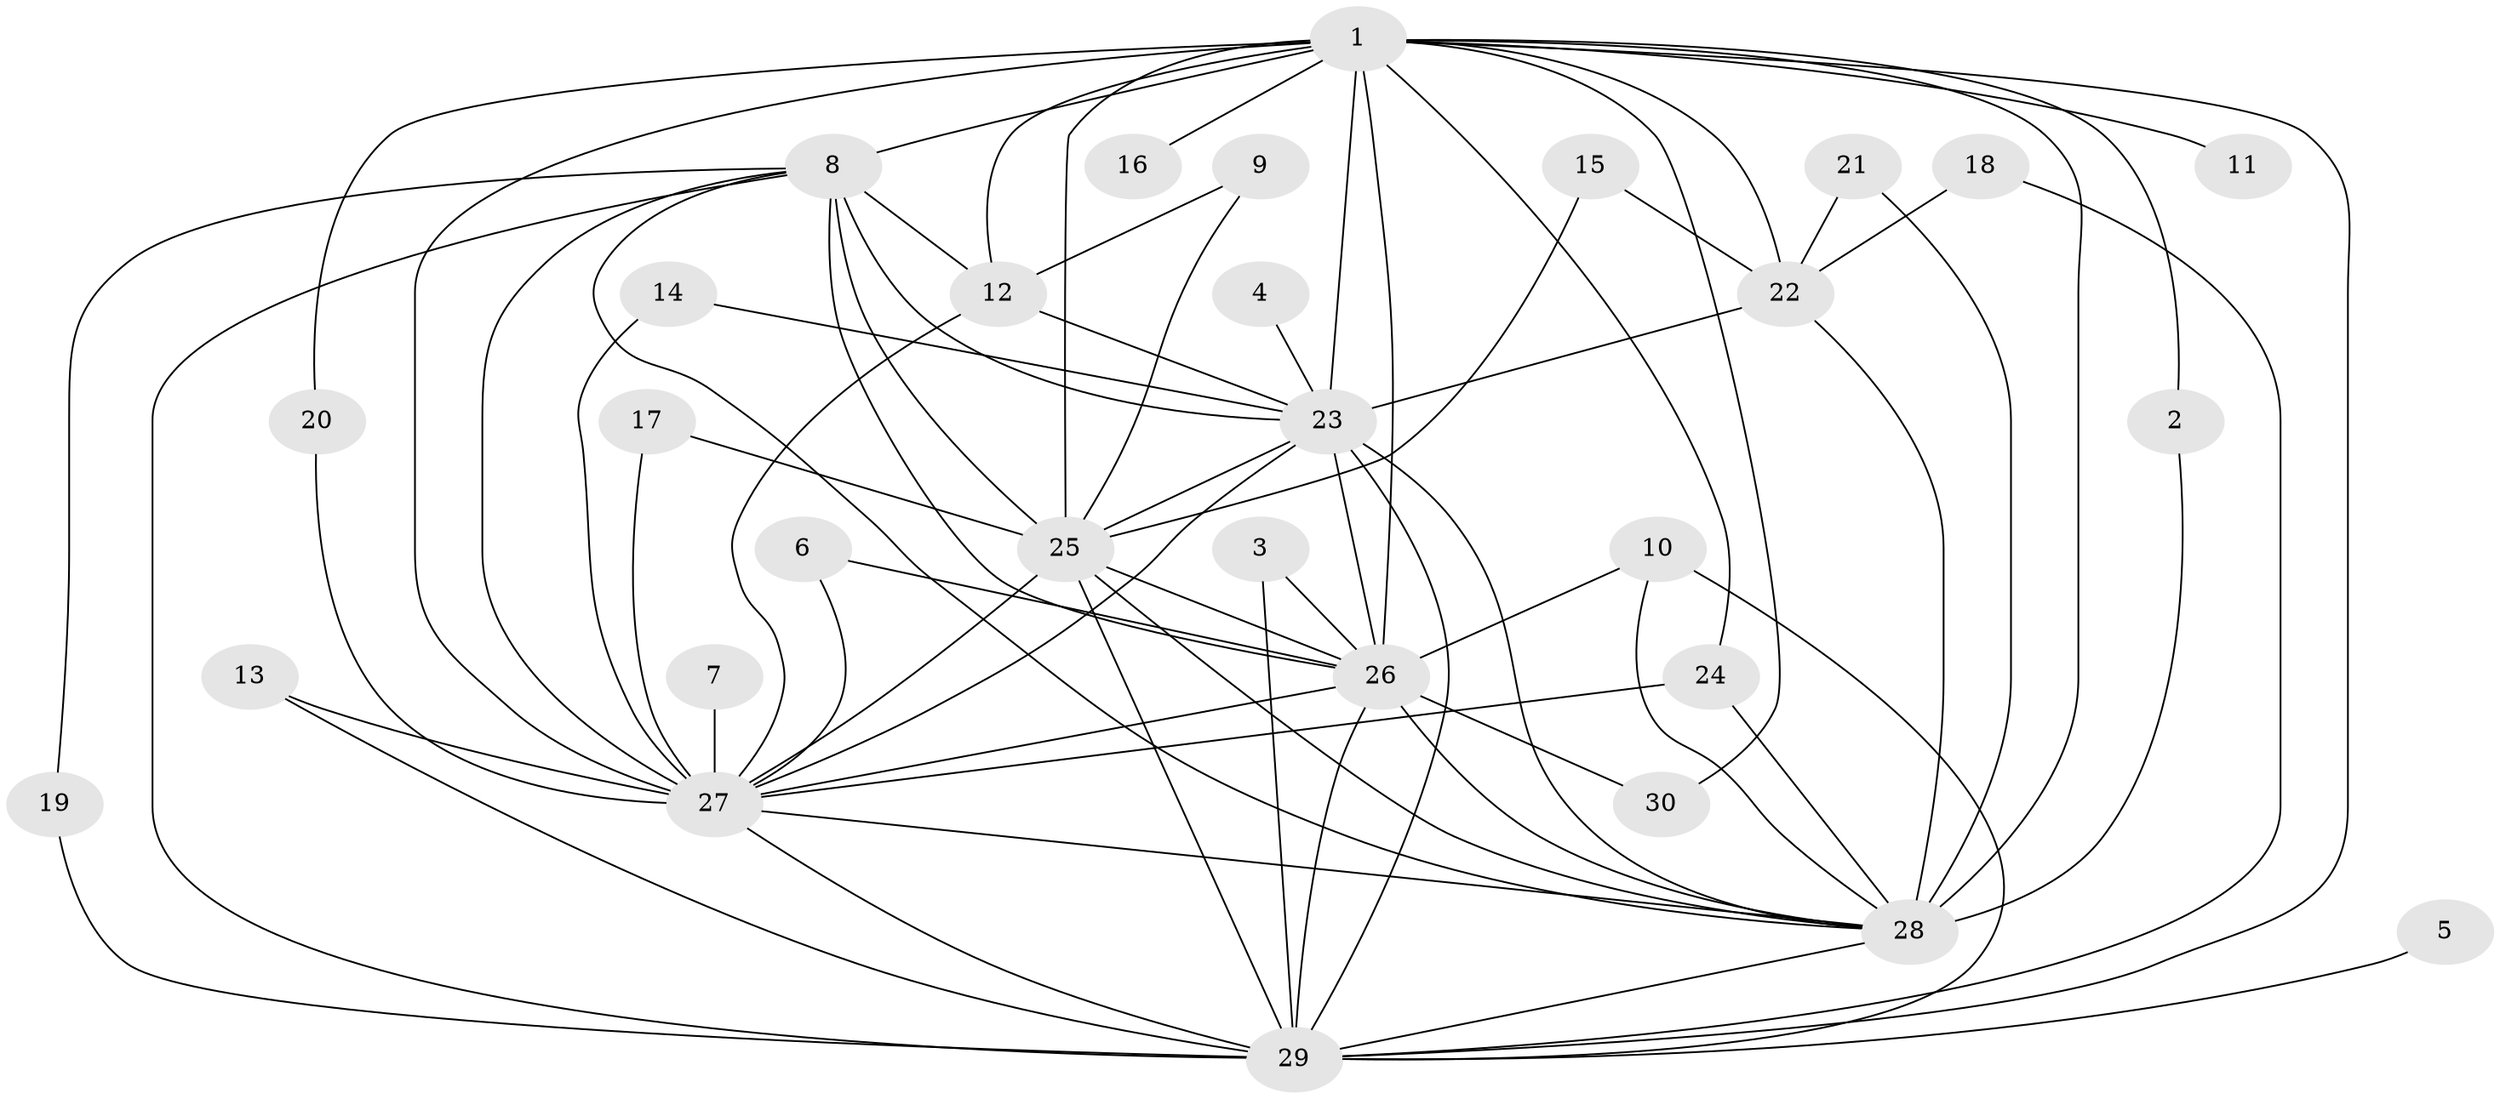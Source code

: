// original degree distribution, {18: 0.01694915254237288, 17: 0.01694915254237288, 16: 0.01694915254237288, 11: 0.01694915254237288, 14: 0.01694915254237288, 20: 0.03389830508474576, 13: 0.03389830508474576, 19: 0.01694915254237288, 3: 0.1694915254237288, 2: 0.559322033898305, 4: 0.0847457627118644, 9: 0.01694915254237288}
// Generated by graph-tools (version 1.1) at 2025/25/03/09/25 03:25:42]
// undirected, 30 vertices, 72 edges
graph export_dot {
graph [start="1"]
  node [color=gray90,style=filled];
  1;
  2;
  3;
  4;
  5;
  6;
  7;
  8;
  9;
  10;
  11;
  12;
  13;
  14;
  15;
  16;
  17;
  18;
  19;
  20;
  21;
  22;
  23;
  24;
  25;
  26;
  27;
  28;
  29;
  30;
  1 -- 2 [weight=1.0];
  1 -- 8 [weight=4.0];
  1 -- 11 [weight=2.0];
  1 -- 12 [weight=1.0];
  1 -- 16 [weight=2.0];
  1 -- 20 [weight=1.0];
  1 -- 22 [weight=2.0];
  1 -- 23 [weight=5.0];
  1 -- 24 [weight=2.0];
  1 -- 25 [weight=3.0];
  1 -- 26 [weight=3.0];
  1 -- 27 [weight=4.0];
  1 -- 28 [weight=4.0];
  1 -- 29 [weight=3.0];
  1 -- 30 [weight=1.0];
  2 -- 28 [weight=1.0];
  3 -- 26 [weight=1.0];
  3 -- 29 [weight=1.0];
  4 -- 23 [weight=1.0];
  5 -- 29 [weight=1.0];
  6 -- 26 [weight=1.0];
  6 -- 27 [weight=1.0];
  7 -- 27 [weight=1.0];
  8 -- 12 [weight=1.0];
  8 -- 19 [weight=1.0];
  8 -- 23 [weight=2.0];
  8 -- 25 [weight=1.0];
  8 -- 26 [weight=2.0];
  8 -- 27 [weight=1.0];
  8 -- 28 [weight=1.0];
  8 -- 29 [weight=2.0];
  9 -- 12 [weight=1.0];
  9 -- 25 [weight=1.0];
  10 -- 26 [weight=1.0];
  10 -- 28 [weight=1.0];
  10 -- 29 [weight=2.0];
  12 -- 23 [weight=1.0];
  12 -- 27 [weight=1.0];
  13 -- 27 [weight=2.0];
  13 -- 29 [weight=1.0];
  14 -- 23 [weight=1.0];
  14 -- 27 [weight=1.0];
  15 -- 22 [weight=1.0];
  15 -- 25 [weight=1.0];
  17 -- 25 [weight=1.0];
  17 -- 27 [weight=1.0];
  18 -- 22 [weight=1.0];
  18 -- 29 [weight=1.0];
  19 -- 29 [weight=1.0];
  20 -- 27 [weight=1.0];
  21 -- 22 [weight=1.0];
  21 -- 28 [weight=1.0];
  22 -- 23 [weight=2.0];
  22 -- 28 [weight=2.0];
  23 -- 25 [weight=1.0];
  23 -- 26 [weight=1.0];
  23 -- 27 [weight=1.0];
  23 -- 28 [weight=1.0];
  23 -- 29 [weight=1.0];
  24 -- 27 [weight=1.0];
  24 -- 28 [weight=1.0];
  25 -- 26 [weight=2.0];
  25 -- 27 [weight=2.0];
  25 -- 28 [weight=1.0];
  25 -- 29 [weight=1.0];
  26 -- 27 [weight=1.0];
  26 -- 28 [weight=1.0];
  26 -- 29 [weight=3.0];
  26 -- 30 [weight=1.0];
  27 -- 28 [weight=1.0];
  27 -- 29 [weight=2.0];
  28 -- 29 [weight=1.0];
}
